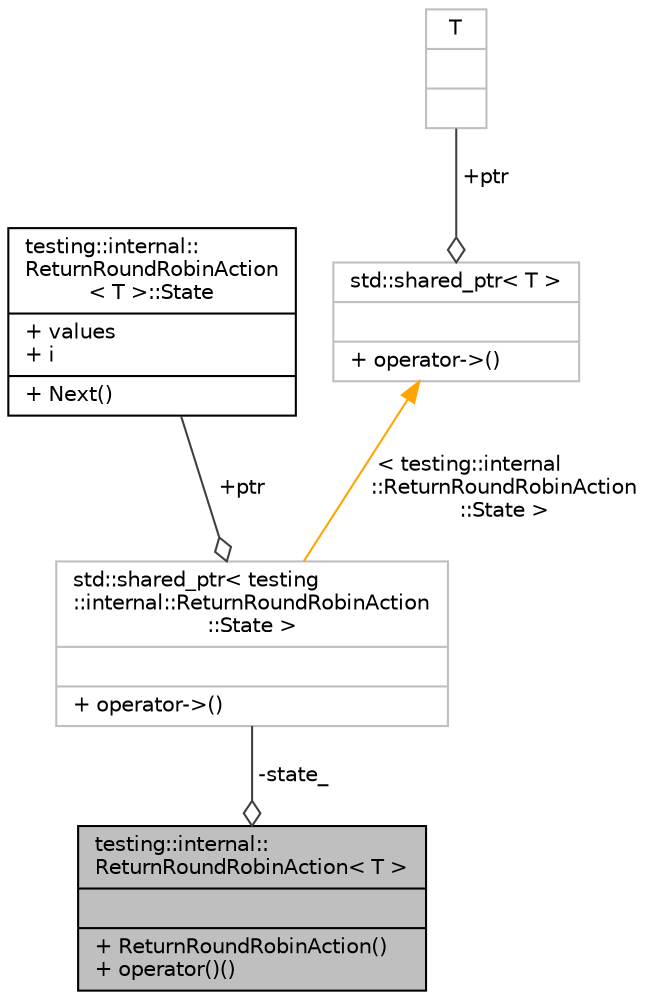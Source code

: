 digraph "testing::internal::ReturnRoundRobinAction&lt; T &gt;"
{
 // INTERACTIVE_SVG=YES
 // LATEX_PDF_SIZE
  edge [fontname="Helvetica",fontsize="10",labelfontname="Helvetica",labelfontsize="10"];
  node [fontname="Helvetica",fontsize="10",shape=record];
  Node1 [label="{testing::internal::\lReturnRoundRobinAction\< T \>\n||+ ReturnRoundRobinAction()\l+ operator()()\l}",height=0.2,width=0.4,color="black", fillcolor="grey75", style="filled", fontcolor="black",tooltip=" "];
  Node2 -> Node1 [color="grey25",fontsize="10",style="solid",label=" -state_" ,arrowhead="odiamond",fontname="Helvetica"];
  Node2 [label="{std::shared_ptr\< testing\l::internal::ReturnRoundRobinAction\l::State \>\n||+ operator-\>()\l}",height=0.2,width=0.4,color="grey75", fillcolor="white", style="filled",tooltip=" "];
  Node3 -> Node2 [color="grey25",fontsize="10",style="solid",label=" +ptr" ,arrowhead="odiamond",fontname="Helvetica"];
  Node3 [label="{testing::internal::\lReturnRoundRobinAction\l\< T \>::State\n|+ values\l+ i\l|+ Next()\l}",height=0.2,width=0.4,color="black", fillcolor="white", style="filled",URL="$db/dc9/structtesting_1_1internal_1_1_return_round_robin_action_1_1_state.html",tooltip=" "];
  Node4 -> Node2 [dir="back",color="orange",fontsize="10",style="solid",label=" \< testing::internal\l::ReturnRoundRobinAction\l::State \>" ,fontname="Helvetica"];
  Node4 [label="{std::shared_ptr\< T \>\n||+ operator-\>()\l}",height=0.2,width=0.4,color="grey75", fillcolor="white", style="filled",tooltip="STL class."];
  Node5 -> Node4 [color="grey25",fontsize="10",style="solid",label=" +ptr" ,arrowhead="odiamond",fontname="Helvetica"];
  Node5 [label="{T\n||}",height=0.2,width=0.4,color="grey75", fillcolor="white", style="filled",tooltip=" "];
}
